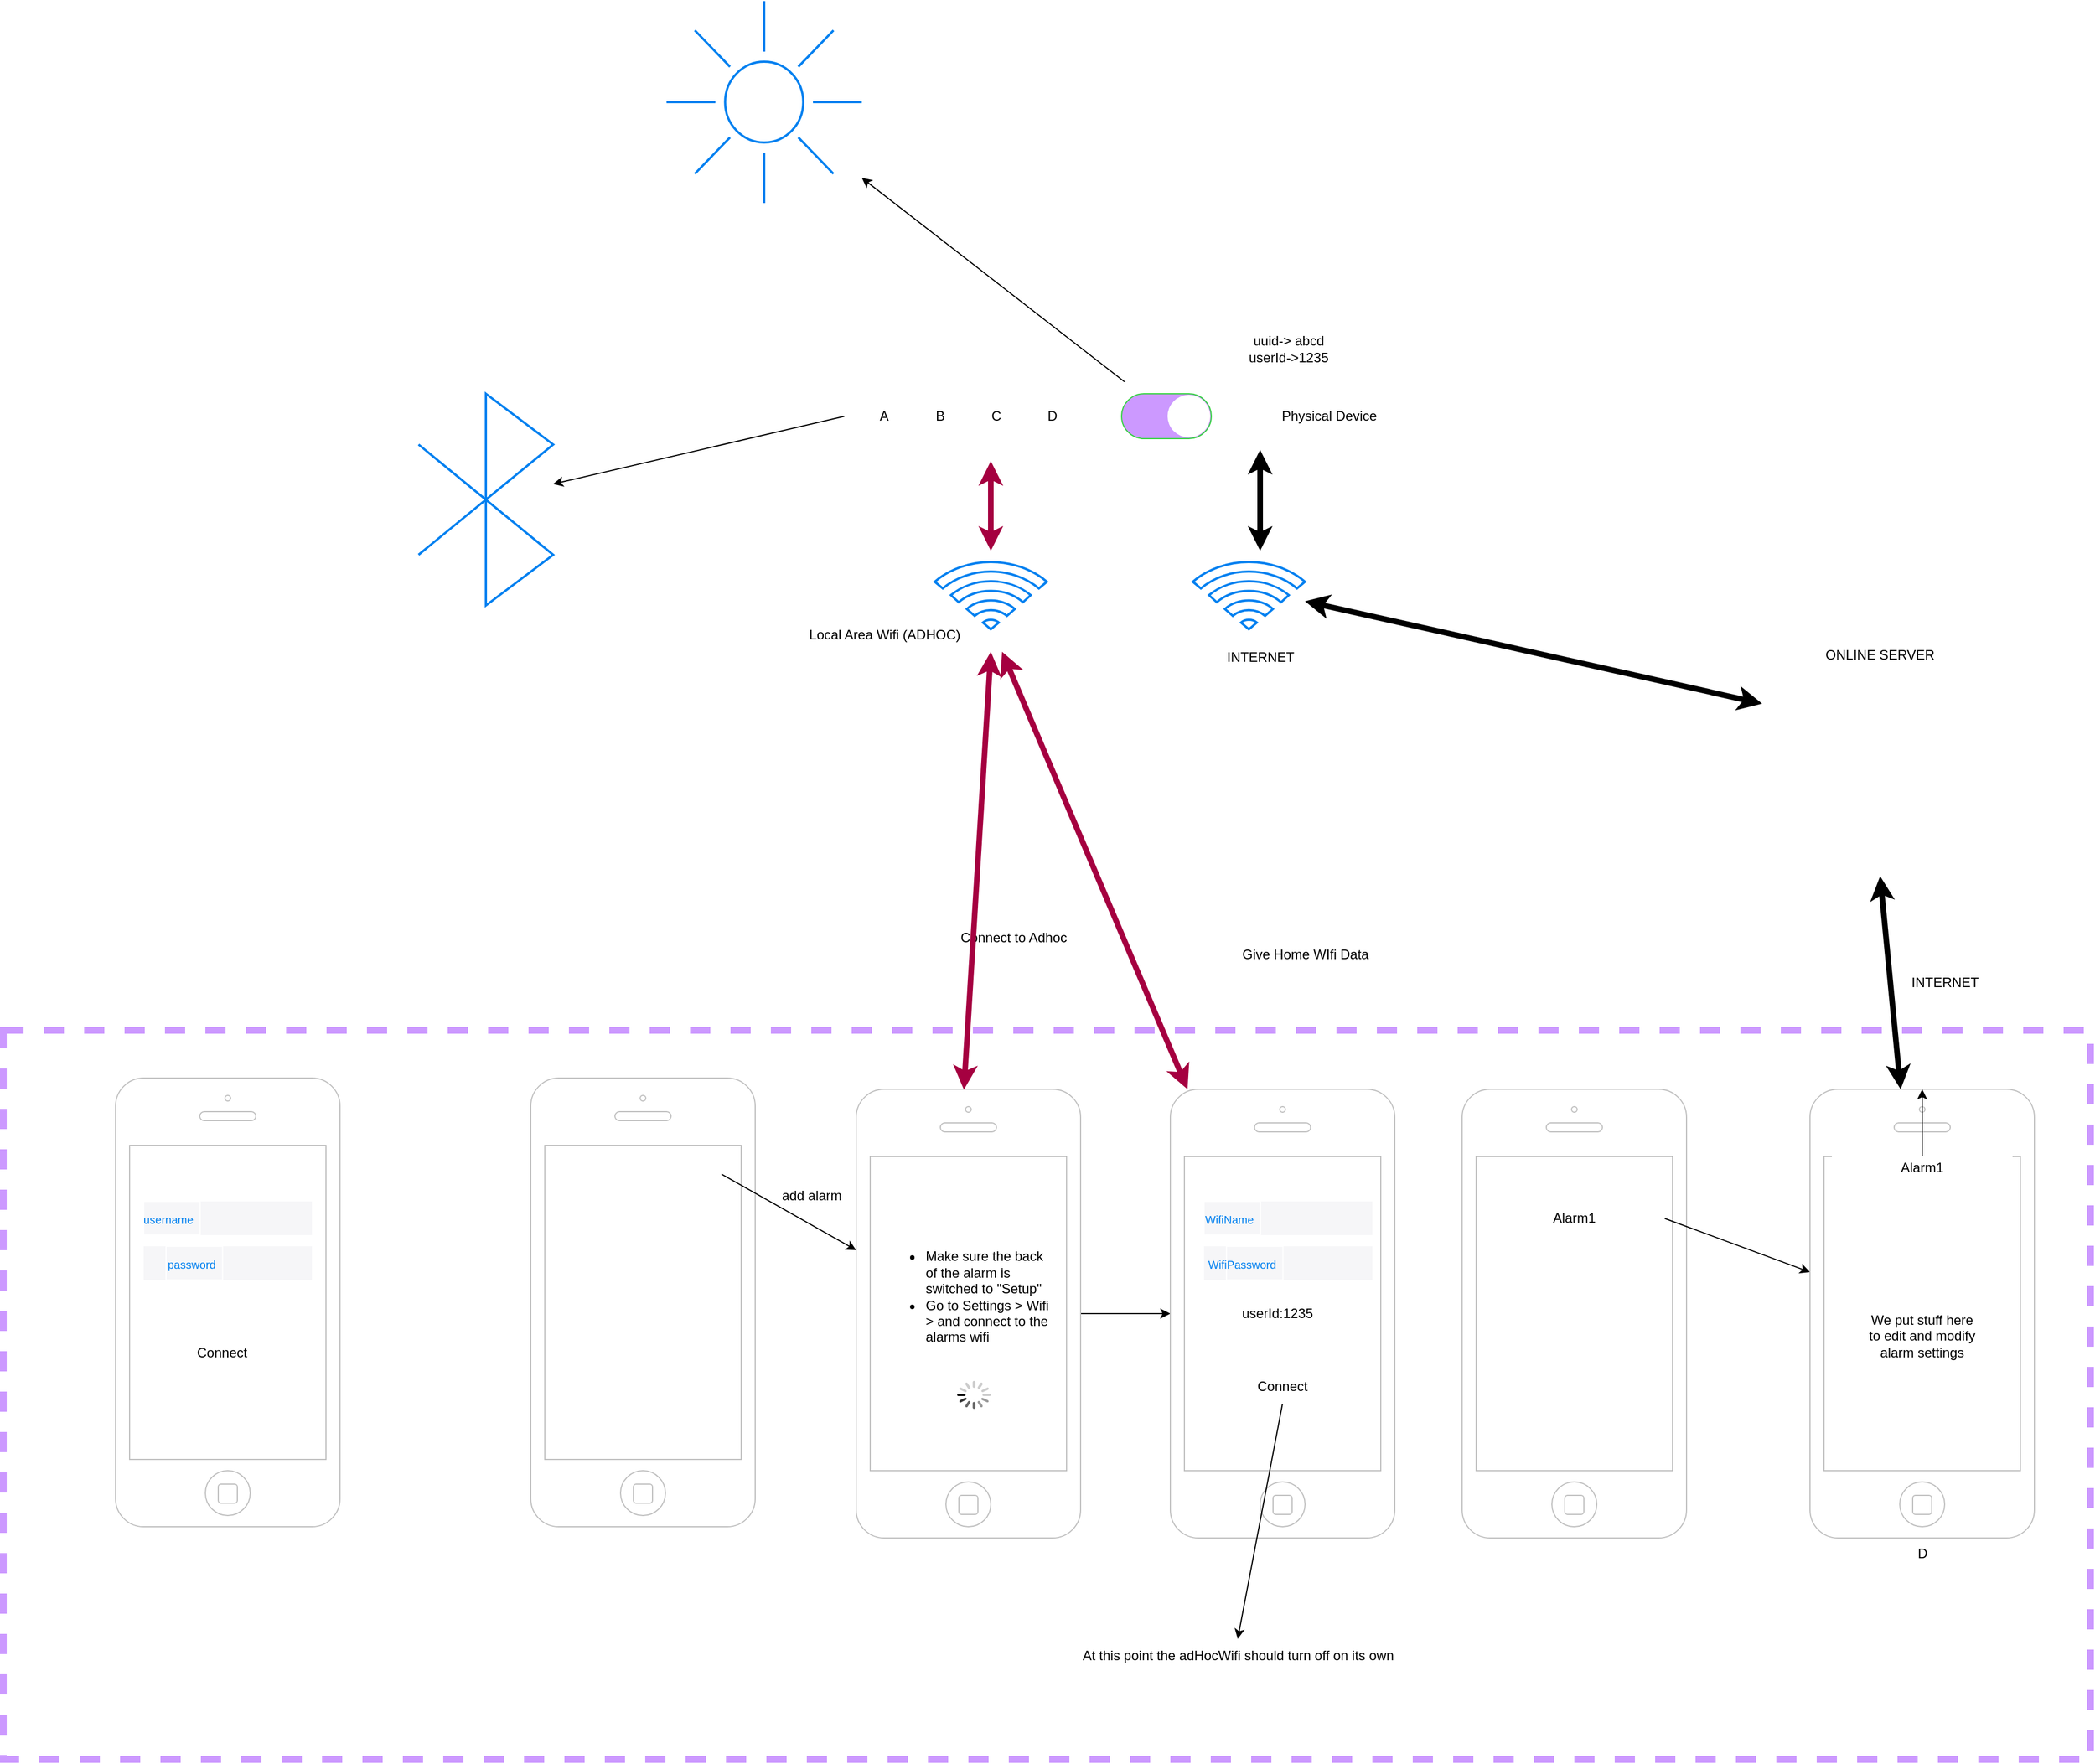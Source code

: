 <mxfile>
    <diagram id="F5eotLwcgXA6Ba58Yby2" name="Page-1">
        <mxGraphModel dx="2149" dy="1691" grid="1" gridSize="10" guides="1" tooltips="1" connect="1" arrows="1" fold="1" page="1" pageScale="1" pageWidth="850" pageHeight="1100" math="0" shadow="0">
            <root>
                <mxCell id="0"/>
                <mxCell id="1" parent="0"/>
                <mxCell id="2" value="" style="rounded=0;whiteSpace=wrap;html=1;dashed=1;strokeColor=#CC99FF;fillColor=none;gradientColor=none;strokeWidth=6;" parent="1" vertex="1">
                    <mxGeometry x="-320" y="117.5" width="1860" height="650" as="geometry"/>
                </mxCell>
                <mxCell id="4" value="" style="html=1;verticalLabelPosition=bottom;labelBackgroundColor=#ffffff;verticalAlign=top;shadow=0;dashed=0;strokeWidth=1;shape=mxgraph.ios7.misc.iphone;strokeColor=#c0c0c0;fillColor=none;gradientColor=none;" parent="1" vertex="1">
                    <mxGeometry x="150" y="160" width="200" height="400" as="geometry"/>
                </mxCell>
                <mxCell id="9" value="&lt;ul style=&quot;&quot;&gt;&lt;li&gt;Make sure the back of the alarm is switched to &quot;Setup&quot;&lt;/li&gt;&lt;li&gt;Go to Settings &amp;gt; Wifi &amp;gt; and connect to the alarms wifi&lt;/li&gt;&lt;/ul&gt;" style="rounded=0;whiteSpace=wrap;html=1;strokeColor=#FFFFFF;strokeWidth=1;fillColor=none;gradientColor=none;align=left;" parent="1" vertex="1">
                    <mxGeometry x="460" y="250" width="160" height="210" as="geometry"/>
                </mxCell>
                <mxCell id="19" style="edgeStyle=none;html=1;" parent="1" source="11" target="12" edge="1">
                    <mxGeometry relative="1" as="geometry"/>
                </mxCell>
                <mxCell id="11" value="" style="shape=cross;whiteSpace=wrap;html=1;strokeColor=#FFFFFF;strokeWidth=1;fillColor=none;gradientColor=none;" parent="1" vertex="1">
                    <mxGeometry x="300" y="230" width="20" height="20" as="geometry"/>
                </mxCell>
                <mxCell id="25" style="edgeStyle=none;html=1;" parent="1" source="12" target="24" edge="1">
                    <mxGeometry relative="1" as="geometry"/>
                </mxCell>
                <mxCell id="12" value="" style="html=1;verticalLabelPosition=bottom;labelBackgroundColor=#ffffff;verticalAlign=top;shadow=0;dashed=0;strokeWidth=1;shape=mxgraph.ios7.misc.iphone;strokeColor=#c0c0c0;fillColor=none;gradientColor=none;align=center;" parent="1" vertex="1">
                    <mxGeometry x="440" y="170" width="200" height="400" as="geometry"/>
                </mxCell>
                <mxCell id="23" value="" style="html=1;verticalLabelPosition=bottom;labelBackgroundColor=#ffffff;verticalAlign=top;shadow=0;dashed=0;strokeWidth=2;shape=mxgraph.ios7.misc.loading_circle;strokeColor=#FFFFFF;fillColor=none;gradientColor=none;" parent="1" vertex="1">
                    <mxGeometry x="530" y="430" width="30" height="25" as="geometry"/>
                </mxCell>
                <mxCell id="24" value="" style="html=1;verticalLabelPosition=bottom;labelBackgroundColor=#ffffff;verticalAlign=top;shadow=0;dashed=0;strokeWidth=1;shape=mxgraph.ios7.misc.iphone;strokeColor=#c0c0c0;fillColor=none;gradientColor=none;align=center;" parent="1" vertex="1">
                    <mxGeometry x="720" y="170" width="200" height="400" as="geometry"/>
                </mxCell>
                <mxCell id="26" value="" style="shape=rect;fillColor=#F6F6F8;strokeColor=none;strokeWidth=1;" parent="1" vertex="1">
                    <mxGeometry x="750" y="270" width="150" height="30" as="geometry"/>
                </mxCell>
                <mxCell id="28" value="WifiName" style="text;fontColor=#0080f0;fontSize=10;verticalAlign=middle;align=right;spacingTop=2;spacingRight=4;strokeColor=#FFFFFF;strokeWidth=1;fillColor=none;gradientColor=none;" parent="26" vertex="1">
                    <mxGeometry width="50.305" height="30" as="geometry"/>
                </mxCell>
                <mxCell id="31" value="" style="shape=rect;fillColor=#F6F6F8;strokeColor=none;strokeWidth=1;" parent="1" vertex="1">
                    <mxGeometry x="750" y="310" width="150" height="30" as="geometry"/>
                </mxCell>
                <mxCell id="32" value="WifiPassword" style="text;fontColor=#0080f0;fontSize=10;verticalAlign=middle;align=right;spacingTop=2;spacingRight=4;strokeColor=#FFFFFF;strokeWidth=1;fillColor=none;gradientColor=none;" parent="31" vertex="1">
                    <mxGeometry x="20" width="50.305" height="30" as="geometry"/>
                </mxCell>
                <mxCell id="56" style="edgeStyle=none;html=1;exitX=0.5;exitY=1;exitDx=0;exitDy=0;" parent="1" source="35" edge="1">
                    <mxGeometry relative="1" as="geometry">
                        <mxPoint x="780" y="660" as="targetPoint"/>
                    </mxGeometry>
                </mxCell>
                <mxCell id="35" value="Connect" style="rounded=1;whiteSpace=wrap;html=1;strokeColor=#FFFFFF;strokeWidth=1;fillColor=none;gradientColor=none;" parent="1" vertex="1">
                    <mxGeometry x="750" y="420" width="140" height="30" as="geometry"/>
                </mxCell>
                <mxCell id="36" value="" style="html=1;verticalLabelPosition=bottom;labelBackgroundColor=#ffffff;verticalAlign=top;shadow=0;dashed=0;strokeWidth=1;shape=mxgraph.ios7.misc.iphone;strokeColor=#c0c0c0;fillColor=none;gradientColor=none;" parent="1" vertex="1">
                    <mxGeometry x="980" y="170" width="200" height="400" as="geometry"/>
                </mxCell>
                <mxCell id="47" style="edgeStyle=none;html=1;exitX=1;exitY=0.5;exitDx=0;exitDy=0;" parent="1" source="37" target="42" edge="1">
                    <mxGeometry relative="1" as="geometry"/>
                </mxCell>
                <mxCell id="37" value="Alarm1" style="rounded=0;whiteSpace=wrap;html=1;strokeColor=#FFFFFF;strokeWidth=1;fillColor=none;gradientColor=none;" parent="1" vertex="1">
                    <mxGeometry x="1000" y="270" width="160" height="30" as="geometry"/>
                </mxCell>
                <mxCell id="40" value="" style="shape=cross;whiteSpace=wrap;html=1;strokeColor=#FFFFFF;strokeWidth=1;fillColor=none;gradientColor=none;" parent="1" vertex="1">
                    <mxGeometry x="1130" y="240" width="20" height="20" as="geometry"/>
                </mxCell>
                <mxCell id="41" value="add alarm" style="text;html=1;align=center;verticalAlign=middle;resizable=0;points=[];autosize=1;strokeColor=none;fillColor=none;" parent="1" vertex="1">
                    <mxGeometry x="360" y="250" width="80" height="30" as="geometry"/>
                </mxCell>
                <mxCell id="76" style="edgeStyle=none;html=1;entryX=0.5;entryY=1;entryDx=0;entryDy=0;entryPerimeter=0;horizontal=1;startArrow=classic;startFill=1;strokeWidth=5;" parent="1" source="42" target="72" edge="1">
                    <mxGeometry relative="1" as="geometry"/>
                </mxCell>
                <mxCell id="42" value="D" style="html=1;verticalLabelPosition=bottom;labelBackgroundColor=#ffffff;verticalAlign=top;shadow=0;dashed=0;strokeWidth=1;shape=mxgraph.ios7.misc.iphone;strokeColor=#c0c0c0;fillColor=none;gradientColor=none;" parent="1" vertex="1">
                    <mxGeometry x="1290" y="170" width="200" height="400" as="geometry"/>
                </mxCell>
                <mxCell id="51" style="edgeStyle=none;html=1;" parent="1" source="50" target="42" edge="1">
                    <mxGeometry relative="1" as="geometry"/>
                </mxCell>
                <mxCell id="50" value="Alarm1" style="rounded=0;whiteSpace=wrap;html=1;strokeColor=#FFFFFF;strokeWidth=1;fillColor=none;gradientColor=none;" parent="1" vertex="1">
                    <mxGeometry x="1310" y="230" width="160" height="20" as="geometry"/>
                </mxCell>
                <mxCell id="54" value="We put stuff here to edit and modify alarm settings" style="text;html=1;strokeColor=none;fillColor=none;align=center;verticalAlign=middle;whiteSpace=wrap;rounded=0;strokeWidth=1;" parent="1" vertex="1">
                    <mxGeometry x="1340" y="350" width="100" height="80" as="geometry"/>
                </mxCell>
                <mxCell id="59" value="At this point the adHocWifi should turn off on its own" style="text;html=1;align=center;verticalAlign=middle;resizable=0;points=[];autosize=1;strokeColor=none;fillColor=none;" parent="1" vertex="1">
                    <mxGeometry x="630" y="660" width="300" height="30" as="geometry"/>
                </mxCell>
                <mxCell id="88" style="edgeStyle=none;html=1;strokeWidth=5;startArrow=classic;startFill=1;fillColor=#d80073;strokeColor=#A50040;" parent="1" edge="1">
                    <mxGeometry relative="1" as="geometry">
                        <mxPoint x="560" y="-390" as="sourcePoint"/>
                        <mxPoint x="560" y="-310" as="targetPoint"/>
                    </mxGeometry>
                </mxCell>
                <mxCell id="97" style="edgeStyle=none;html=1;exitX=0;exitY=0.5;exitDx=0;exitDy=0;" edge="1" parent="1" source="62" target="96">
                    <mxGeometry relative="1" as="geometry"/>
                </mxCell>
                <mxCell id="99" style="edgeStyle=none;html=1;exitX=0.5;exitY=0;exitDx=0;exitDy=0;" edge="1" parent="1" source="62" target="98">
                    <mxGeometry relative="1" as="geometry"/>
                </mxCell>
                <mxCell id="62" value="&amp;nbsp; &amp;nbsp; &amp;nbsp; &amp;nbsp; &amp;nbsp; &amp;nbsp; &amp;nbsp; &amp;nbsp; &amp;nbsp; &amp;nbsp; &amp;nbsp; &amp;nbsp; &amp;nbsp; &amp;nbsp; &amp;nbsp; &amp;nbsp; &amp;nbsp; &amp;nbsp; &amp;nbsp; &amp;nbsp; &amp;nbsp; &amp;nbsp; &amp;nbsp; &amp;nbsp; &amp;nbsp; &amp;nbsp; &amp;nbsp; &amp;nbsp; &amp;nbsp; &amp;nbsp; &amp;nbsp; &amp;nbsp; &amp;nbsp; &amp;nbsp; &amp;nbsp; &amp;nbsp; &amp;nbsp; &amp;nbsp; &amp;nbsp; &amp;nbsp; &amp;nbsp; &amp;nbsp; &amp;nbsp; &amp;nbsp; &amp;nbsp; &amp;nbsp; &amp;nbsp; &amp;nbsp; &amp;nbsp; &amp;nbsp; &amp;nbsp; &amp;nbsp; &amp;nbsp; &amp;nbsp; &amp;nbsp;Physical Device" style="rounded=0;whiteSpace=wrap;html=1;strokeColor=#FFFFFF;strokeWidth=1;fillColor=none;gradientColor=none;" parent="1" vertex="1">
                    <mxGeometry x="430" y="-460" width="500" height="60" as="geometry"/>
                </mxCell>
                <mxCell id="63" value="A" style="ellipse;whiteSpace=wrap;html=1;strokeColor=#FFFFFF;strokeWidth=1;fillColor=none;gradientColor=none;" parent="1" vertex="1">
                    <mxGeometry x="445" y="-450" width="40" height="40" as="geometry"/>
                </mxCell>
                <mxCell id="64" value="B" style="ellipse;whiteSpace=wrap;html=1;strokeColor=#FFFFFF;strokeWidth=1;fillColor=none;gradientColor=none;" parent="1" vertex="1">
                    <mxGeometry x="495" y="-450" width="40" height="40" as="geometry"/>
                </mxCell>
                <mxCell id="65" value="C" style="ellipse;whiteSpace=wrap;html=1;strokeColor=#FFFFFF;strokeWidth=1;fillColor=none;gradientColor=none;" parent="1" vertex="1">
                    <mxGeometry x="545" y="-450" width="40" height="40" as="geometry"/>
                </mxCell>
                <mxCell id="66" value="D" style="ellipse;whiteSpace=wrap;html=1;strokeColor=#FFFFFF;strokeWidth=1;fillColor=none;gradientColor=none;" parent="1" vertex="1">
                    <mxGeometry x="595" y="-450" width="40" height="40" as="geometry"/>
                </mxCell>
                <mxCell id="68" value="Connect to Adhoc" style="text;html=1;align=center;verticalAlign=middle;resizable=0;points=[];autosize=1;strokeColor=none;fillColor=none;" parent="1" vertex="1">
                    <mxGeometry x="520" y="20" width="120" height="30" as="geometry"/>
                </mxCell>
                <mxCell id="70" value="Give Home WIfi Data" style="text;html=1;align=center;verticalAlign=middle;resizable=0;points=[];autosize=1;strokeColor=none;fillColor=none;" parent="1" vertex="1">
                    <mxGeometry x="770" y="35" width="140" height="30" as="geometry"/>
                </mxCell>
                <mxCell id="72" value="ONLINE SERVER" style="shape=cylinder3;whiteSpace=wrap;html=1;boundedLbl=1;backgroundOutline=1;size=15;strokeColor=#FFFFFF;strokeWidth=1;fillColor=none;gradientColor=none;" parent="1" vertex="1">
                    <mxGeometry x="1250" y="-440" width="205" height="420" as="geometry"/>
                </mxCell>
                <mxCell id="74" value="INTERNET" style="text;html=1;align=center;verticalAlign=middle;resizable=0;points=[];autosize=1;strokeColor=none;fillColor=none;" parent="1" vertex="1">
                    <mxGeometry x="760" y="-230" width="80" height="30" as="geometry"/>
                </mxCell>
                <mxCell id="75" value="INTERNET" style="text;html=1;align=center;verticalAlign=middle;resizable=0;points=[];autosize=1;strokeColor=none;fillColor=none;" parent="1" vertex="1">
                    <mxGeometry x="1370" y="60" width="80" height="30" as="geometry"/>
                </mxCell>
                <mxCell id="77" style="edgeStyle=none;html=1;entryX=1;entryY=0.583;entryDx=0;entryDy=0;entryPerimeter=0;horizontal=1;startArrow=classic;startFill=1;exitX=-0.013;exitY=0.634;exitDx=0;exitDy=0;exitPerimeter=0;strokeWidth=5;" parent="1" source="72" target="86" edge="1">
                    <mxGeometry relative="1" as="geometry">
                        <mxPoint x="968.269" y="70" as="sourcePoint"/>
                        <mxPoint x="950" y="-120" as="targetPoint"/>
                    </mxGeometry>
                </mxCell>
                <mxCell id="85" value="" style="html=1;verticalLabelPosition=bottom;align=center;labelBackgroundColor=#ffffff;verticalAlign=top;strokeWidth=2;strokeColor=#0080F0;shadow=0;dashed=0;shape=mxgraph.ios7.icons.wifi;pointerEvents=1;fillColor=none;gradientColor=none;" parent="1" vertex="1">
                    <mxGeometry x="510" y="-300" width="100" height="60" as="geometry"/>
                </mxCell>
                <mxCell id="86" value="" style="html=1;verticalLabelPosition=bottom;align=center;labelBackgroundColor=#ffffff;verticalAlign=top;strokeWidth=2;strokeColor=#0080F0;shadow=0;dashed=0;shape=mxgraph.ios7.icons.wifi;pointerEvents=1;fillColor=none;gradientColor=none;" parent="1" vertex="1">
                    <mxGeometry x="740" y="-300" width="100" height="60" as="geometry"/>
                </mxCell>
                <mxCell id="90" style="edgeStyle=none;html=1;horizontal=1;startArrow=classic;startFill=1;strokeWidth=5;" parent="1" edge="1">
                    <mxGeometry relative="1" as="geometry">
                        <mxPoint x="800" y="-400" as="sourcePoint"/>
                        <mxPoint x="800" y="-310" as="targetPoint"/>
                    </mxGeometry>
                </mxCell>
                <mxCell id="91" style="edgeStyle=none;html=1;horizontal=1;startArrow=classic;startFill=1;strokeWidth=5;fillColor=#d80073;strokeColor=#A50040;" parent="1" source="24" edge="1">
                    <mxGeometry relative="1" as="geometry">
                        <mxPoint x="835" y="-140" as="sourcePoint"/>
                        <mxPoint x="570" y="-220" as="targetPoint"/>
                    </mxGeometry>
                </mxCell>
                <mxCell id="93" style="edgeStyle=none;html=1;horizontal=1;startArrow=classic;startFill=1;strokeWidth=5;exitX=0.48;exitY=0.001;exitDx=0;exitDy=0;exitPerimeter=0;fillColor=#d80073;strokeColor=#A50040;" parent="1" source="12" edge="1">
                    <mxGeometry relative="1" as="geometry">
                        <mxPoint x="743.333" y="180.0" as="sourcePoint"/>
                        <mxPoint x="560" y="-220" as="targetPoint"/>
                    </mxGeometry>
                </mxCell>
                <mxCell id="94" value="" style="html=1;verticalLabelPosition=bottom;labelBackgroundColor=#ffffff;verticalAlign=top;shadow=0;dashed=0;strokeWidth=1;shape=mxgraph.ios7ui.onOffButton;buttonState=on;strokeColor=#38D145;strokeColor2=#aaaaaa;fillColor=#CC99FF;fillColor2=#ffffff;" parent="1" vertex="1">
                    <mxGeometry x="676.5" y="-450" width="53.5" height="40" as="geometry"/>
                </mxCell>
                <mxCell id="95" value="Local Area Wifi (ADHOC)" style="text;html=1;align=center;verticalAlign=middle;resizable=0;points=[];autosize=1;strokeColor=none;fillColor=none;" parent="1" vertex="1">
                    <mxGeometry x="385" y="-250" width="160" height="30" as="geometry"/>
                </mxCell>
                <mxCell id="96" value="" style="html=1;verticalLabelPosition=bottom;align=center;labelBackgroundColor=#ffffff;verticalAlign=top;strokeWidth=2;strokeColor=#0080F0;shadow=0;dashed=0;shape=mxgraph.ios7.icons.bluetooth;pointerEvents=1" vertex="1" parent="1">
                    <mxGeometry x="50" y="-450" width="120" height="188.8" as="geometry"/>
                </mxCell>
                <mxCell id="98" value="" style="html=1;verticalLabelPosition=bottom;align=center;labelBackgroundColor=#ffffff;verticalAlign=top;strokeWidth=2;strokeColor=#0080F0;shadow=0;dashed=0;shape=mxgraph.ios7.icons.sun;pointerEvents=1" vertex="1" parent="1">
                    <mxGeometry x="271" y="-800" width="174" height="180" as="geometry"/>
                </mxCell>
                <mxCell id="100" value="uuid-&amp;gt; abcd&lt;br&gt;userId-&amp;gt;1235" style="text;html=1;align=center;verticalAlign=middle;resizable=0;points=[];autosize=1;strokeColor=none;fillColor=none;" vertex="1" parent="1">
                    <mxGeometry x="780" y="-510" width="90" height="40" as="geometry"/>
                </mxCell>
                <mxCell id="101" value="userId:1235" style="text;html=1;align=center;verticalAlign=middle;resizable=0;points=[];autosize=1;strokeColor=none;fillColor=none;" vertex="1" parent="1">
                    <mxGeometry x="770" y="355" width="90" height="30" as="geometry"/>
                </mxCell>
                <mxCell id="103" value="" style="html=1;verticalLabelPosition=bottom;labelBackgroundColor=#ffffff;verticalAlign=top;shadow=0;dashed=0;strokeWidth=1;shape=mxgraph.ios7.misc.iphone;strokeColor=#c0c0c0;fillColor=none;gradientColor=none;" vertex="1" parent="1">
                    <mxGeometry x="-220" y="160" width="200" height="400" as="geometry"/>
                </mxCell>
                <mxCell id="107" value="" style="shape=rect;fillColor=#F6F6F8;strokeColor=none;strokeWidth=1;" vertex="1" parent="1">
                    <mxGeometry x="-195" y="270" width="150" height="30" as="geometry"/>
                </mxCell>
                <mxCell id="108" value="username" style="text;fontColor=#0080f0;fontSize=10;verticalAlign=middle;align=right;spacingTop=2;spacingRight=4;strokeColor=#FFFFFF;strokeWidth=1;fillColor=none;gradientColor=none;" vertex="1" parent="107">
                    <mxGeometry width="50.305" height="30" as="geometry"/>
                </mxCell>
                <mxCell id="109" value="" style="shape=rect;fillColor=#F6F6F8;strokeColor=none;strokeWidth=1;" vertex="1" parent="1">
                    <mxGeometry x="-195" y="310" width="150" height="30" as="geometry"/>
                </mxCell>
                <mxCell id="110" value="password" style="text;fontColor=#0080f0;fontSize=10;verticalAlign=middle;align=right;spacingTop=2;spacingRight=4;strokeColor=#FFFFFF;strokeWidth=1;fillColor=none;gradientColor=none;" vertex="1" parent="109">
                    <mxGeometry x="20" width="50.305" height="30" as="geometry"/>
                </mxCell>
                <mxCell id="111" value="Connect" style="rounded=1;whiteSpace=wrap;html=1;strokeColor=#FFFFFF;strokeWidth=1;fillColor=none;gradientColor=none;" vertex="1" parent="1">
                    <mxGeometry x="-195" y="390" width="140" height="30" as="geometry"/>
                </mxCell>
            </root>
        </mxGraphModel>
    </diagram>
</mxfile>